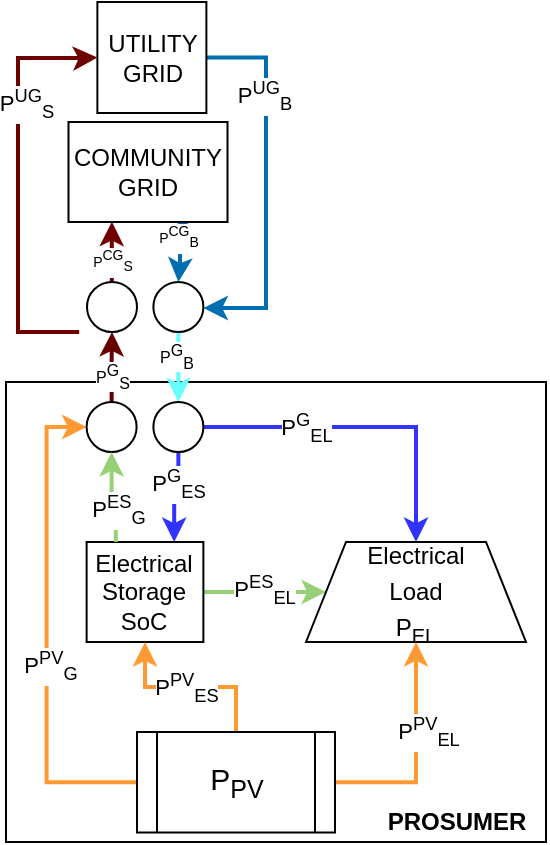 <mxfile version="14.7.7" type="github">
  <diagram id="bKmbKSy0-rXser7ZJCzn" name="Page-1">
    <mxGraphModel dx="865" dy="1556" grid="1" gridSize="10" guides="1" tooltips="1" connect="1" arrows="1" fold="1" page="1" pageScale="1" pageWidth="850" pageHeight="1100" math="0" shadow="0">
      <root>
        <mxCell id="0" />
        <mxCell id="1" parent="0" />
        <mxCell id="CBsjdet6Qtw0OJ5Jwnp9-1" value="" style="rounded=0;whiteSpace=wrap;html=1;" vertex="1" parent="1">
          <mxGeometry x="450" y="160" width="270" height="230" as="geometry" />
        </mxCell>
        <mxCell id="CBsjdet6Qtw0OJ5Jwnp9-2" style="edgeStyle=orthogonalEdgeStyle;rounded=0;orthogonalLoop=1;jettySize=auto;html=1;strokeColor=#66FFFF;exitX=0.5;exitY=1;exitDx=0;exitDy=0;strokeWidth=2;entryX=0.5;entryY=0;entryDx=0;entryDy=0;" edge="1" parent="1" source="CBsjdet6Qtw0OJ5Jwnp9-29" target="CBsjdet6Qtw0OJ5Jwnp9-22">
          <mxGeometry relative="1" as="geometry">
            <Array as="points">
              <mxPoint x="536" y="130" />
              <mxPoint x="536" y="130" />
            </Array>
            <mxPoint x="635" y="23" as="sourcePoint" />
            <mxPoint x="715" y="37" as="targetPoint" />
          </mxGeometry>
        </mxCell>
        <mxCell id="CBsjdet6Qtw0OJ5Jwnp9-3" value="P&lt;sup style=&quot;font-size: 8px;&quot;&gt;G&lt;/sup&gt;&lt;sub style=&quot;font-size: 8px;&quot;&gt;B&lt;/sub&gt;" style="edgeLabel;html=1;align=center;verticalAlign=middle;resizable=0;points=[];fontSize=8;" vertex="1" connectable="0" parent="CBsjdet6Qtw0OJ5Jwnp9-2">
          <mxGeometry x="-0.013" y="-1" relative="1" as="geometry">
            <mxPoint as="offset" />
          </mxGeometry>
        </mxCell>
        <mxCell id="CBsjdet6Qtw0OJ5Jwnp9-4" style="edgeStyle=orthogonalEdgeStyle;rounded=0;orthogonalLoop=1;jettySize=auto;html=1;fillColor=#1ba1e2;strokeColor=#006EAF;strokeWidth=2;entryX=1;entryY=0.5;entryDx=0;entryDy=0;exitX=1;exitY=0.5;exitDx=0;exitDy=0;" edge="1" parent="1" source="CBsjdet6Qtw0OJ5Jwnp9-6" target="CBsjdet6Qtw0OJ5Jwnp9-29">
          <mxGeometry relative="1" as="geometry">
            <mxPoint x="640" y="93" as="targetPoint" />
            <Array as="points">
              <mxPoint x="580" y="-2" />
              <mxPoint x="580" y="123" />
              <mxPoint x="549" y="123" />
            </Array>
          </mxGeometry>
        </mxCell>
        <mxCell id="CBsjdet6Qtw0OJ5Jwnp9-5" value="P&lt;sup&gt;UG&lt;/sup&gt;&lt;sub&gt;B&lt;/sub&gt;" style="edgeLabel;html=1;align=center;verticalAlign=middle;resizable=0;points=[];" vertex="1" connectable="0" parent="CBsjdet6Qtw0OJ5Jwnp9-4">
          <mxGeometry x="-0.65" y="-1" relative="1" as="geometry">
            <mxPoint y="16" as="offset" />
          </mxGeometry>
        </mxCell>
        <mxCell id="CBsjdet6Qtw0OJ5Jwnp9-6" value="UTILITY&lt;br&gt;GRID" style="rounded=0;whiteSpace=wrap;html=1;fontSize=12;" vertex="1" parent="1">
          <mxGeometry x="495.69" y="-30" width="54.5" height="55.5" as="geometry" />
        </mxCell>
        <mxCell id="CBsjdet6Qtw0OJ5Jwnp9-7" style="edgeStyle=orthogonalEdgeStyle;rounded=0;orthogonalLoop=1;jettySize=auto;html=1;exitX=1;exitY=0.5;exitDx=0;exitDy=0;strokeColor=#97D077;strokeWidth=2;entryX=0;entryY=0.5;entryDx=0;entryDy=0;" edge="1" parent="1" source="CBsjdet6Qtw0OJ5Jwnp9-9" target="CBsjdet6Qtw0OJ5Jwnp9-10">
          <mxGeometry relative="1" as="geometry">
            <Array as="points" />
          </mxGeometry>
        </mxCell>
        <mxCell id="CBsjdet6Qtw0OJ5Jwnp9-8" value="P&lt;sup&gt;ES&lt;/sup&gt;&lt;sub&gt;EL&lt;/sub&gt;" style="edgeLabel;html=1;align=center;verticalAlign=middle;resizable=0;points=[];" vertex="1" connectable="0" parent="CBsjdet6Qtw0OJ5Jwnp9-7">
          <mxGeometry x="-0.01" y="1" relative="1" as="geometry">
            <mxPoint as="offset" />
          </mxGeometry>
        </mxCell>
        <mxCell id="CBsjdet6Qtw0OJ5Jwnp9-9" value="Electrical Storage&lt;br&gt;SoC" style="rounded=0;whiteSpace=wrap;html=1;" vertex="1" parent="1">
          <mxGeometry x="490.31" y="240" width="58.38" height="50" as="geometry" />
        </mxCell>
        <mxCell id="CBsjdet6Qtw0OJ5Jwnp9-10" value="&lt;font style=&quot;font-size: 12px&quot;&gt;Electrical &lt;br&gt;Load&lt;br&gt;P&lt;sub&gt;EL&lt;/sub&gt;&lt;/font&gt;" style="shape=trapezoid;perimeter=trapezoidPerimeter;whiteSpace=wrap;html=1;fixedSize=1;fontSize=15;" vertex="1" parent="1">
          <mxGeometry x="600" y="240" width="110" height="50" as="geometry" />
        </mxCell>
        <mxCell id="CBsjdet6Qtw0OJ5Jwnp9-11" style="edgeStyle=orthogonalEdgeStyle;rounded=0;orthogonalLoop=1;jettySize=auto;html=1;exitX=0;exitY=0.5;exitDx=0;exitDy=0;entryX=0;entryY=0.5;entryDx=0;entryDy=0;strokeColor=#FF9933;strokeWidth=2;" edge="1" parent="1" source="CBsjdet6Qtw0OJ5Jwnp9-17" target="CBsjdet6Qtw0OJ5Jwnp9-25">
          <mxGeometry relative="1" as="geometry" />
        </mxCell>
        <mxCell id="CBsjdet6Qtw0OJ5Jwnp9-12" value="P&lt;sup&gt;PV&lt;/sup&gt;&lt;sub&gt;G&lt;/sub&gt;" style="edgeLabel;html=1;align=center;verticalAlign=middle;resizable=0;points=[];" vertex="1" connectable="0" parent="CBsjdet6Qtw0OJ5Jwnp9-11">
          <mxGeometry x="-0.144" y="-1" relative="1" as="geometry">
            <mxPoint as="offset" />
          </mxGeometry>
        </mxCell>
        <mxCell id="CBsjdet6Qtw0OJ5Jwnp9-13" style="edgeStyle=orthogonalEdgeStyle;rounded=0;orthogonalLoop=1;jettySize=auto;html=1;exitX=0.5;exitY=0;exitDx=0;exitDy=0;strokeColor=#FF9933;strokeWidth=2;entryX=0.5;entryY=1;entryDx=0;entryDy=0;" edge="1" parent="1" source="CBsjdet6Qtw0OJ5Jwnp9-17" target="CBsjdet6Qtw0OJ5Jwnp9-9">
          <mxGeometry relative="1" as="geometry">
            <Array as="points" />
            <mxPoint x="520" y="290" as="targetPoint" />
          </mxGeometry>
        </mxCell>
        <mxCell id="CBsjdet6Qtw0OJ5Jwnp9-14" value="P&lt;sup&gt;PV&lt;/sup&gt;&lt;sub&gt;ES&lt;/sub&gt;" style="edgeLabel;html=1;align=center;verticalAlign=middle;resizable=0;points=[];" vertex="1" connectable="0" parent="CBsjdet6Qtw0OJ5Jwnp9-13">
          <mxGeometry x="-0.174" relative="1" as="geometry">
            <mxPoint x="-10" as="offset" />
          </mxGeometry>
        </mxCell>
        <mxCell id="CBsjdet6Qtw0OJ5Jwnp9-15" style="edgeStyle=orthogonalEdgeStyle;rounded=0;orthogonalLoop=1;jettySize=auto;html=1;exitX=1;exitY=0.5;exitDx=0;exitDy=0;strokeColor=#FF9933;strokeWidth=2;entryX=0.5;entryY=1;entryDx=0;entryDy=0;" edge="1" parent="1" source="CBsjdet6Qtw0OJ5Jwnp9-17" target="CBsjdet6Qtw0OJ5Jwnp9-10">
          <mxGeometry relative="1" as="geometry">
            <mxPoint x="562" y="263" as="targetPoint" />
            <Array as="points" />
          </mxGeometry>
        </mxCell>
        <mxCell id="CBsjdet6Qtw0OJ5Jwnp9-16" value="P&lt;sup&gt;PV&lt;/sup&gt;&lt;sub&gt;EL&lt;/sub&gt;" style="edgeLabel;html=1;align=center;verticalAlign=middle;resizable=0;points=[];" vertex="1" connectable="0" parent="CBsjdet6Qtw0OJ5Jwnp9-15">
          <mxGeometry x="-0.317" y="-1" relative="1" as="geometry">
            <mxPoint x="8" y="-26" as="offset" />
          </mxGeometry>
        </mxCell>
        <mxCell id="CBsjdet6Qtw0OJ5Jwnp9-17" value="P&lt;sub&gt;PV&lt;/sub&gt;" style="shape=process;whiteSpace=wrap;html=1;backgroundOutline=1;fontSize=15;" vertex="1" parent="1">
          <mxGeometry x="515.5" y="335" width="99" height="50.25" as="geometry" />
        </mxCell>
        <mxCell id="CBsjdet6Qtw0OJ5Jwnp9-18" style="edgeStyle=orthogonalEdgeStyle;rounded=0;orthogonalLoop=1;jettySize=auto;html=1;strokeColor=#3333FF;strokeWidth=2;startArrow=none;exitX=1;exitY=0.5;exitDx=0;exitDy=0;entryX=0.5;entryY=0;entryDx=0;entryDy=0;" edge="1" parent="1" source="CBsjdet6Qtw0OJ5Jwnp9-22" target="CBsjdet6Qtw0OJ5Jwnp9-10">
          <mxGeometry relative="1" as="geometry">
            <Array as="points" />
            <mxPoint x="500" y="193" as="sourcePoint" />
          </mxGeometry>
        </mxCell>
        <mxCell id="CBsjdet6Qtw0OJ5Jwnp9-19" value="P&lt;sup&gt;G&lt;/sup&gt;&lt;sub&gt;EL&lt;/sub&gt;" style="edgeLabel;html=1;align=center;verticalAlign=middle;resizable=0;points=[];" vertex="1" connectable="0" parent="CBsjdet6Qtw0OJ5Jwnp9-18">
          <mxGeometry x="0.054" y="-1" relative="1" as="geometry">
            <mxPoint x="-35" y="-1" as="offset" />
          </mxGeometry>
        </mxCell>
        <mxCell id="CBsjdet6Qtw0OJ5Jwnp9-20" style="edgeStyle=orthogonalEdgeStyle;rounded=0;orthogonalLoop=1;jettySize=auto;html=1;exitX=0.5;exitY=1;exitDx=0;exitDy=0;strokeColor=#3333FF;strokeWidth=2;entryX=0.75;entryY=0;entryDx=0;entryDy=0;" edge="1" parent="1" source="CBsjdet6Qtw0OJ5Jwnp9-22" target="CBsjdet6Qtw0OJ5Jwnp9-9">
          <mxGeometry relative="1" as="geometry">
            <mxPoint x="365.5" y="299" as="targetPoint" />
          </mxGeometry>
        </mxCell>
        <mxCell id="CBsjdet6Qtw0OJ5Jwnp9-21" value="P&lt;sup&gt;G&lt;/sup&gt;&lt;sub&gt;ES&lt;/sub&gt;" style="edgeLabel;html=1;align=center;verticalAlign=middle;resizable=0;points=[];" vertex="1" connectable="0" parent="CBsjdet6Qtw0OJ5Jwnp9-20">
          <mxGeometry x="-0.324" relative="1" as="geometry">
            <mxPoint as="offset" />
          </mxGeometry>
        </mxCell>
        <mxCell id="CBsjdet6Qtw0OJ5Jwnp9-23" style="edgeStyle=orthogonalEdgeStyle;rounded=0;orthogonalLoop=1;jettySize=auto;html=1;strokeColor=#660000;entryX=0.5;entryY=1;entryDx=0;entryDy=0;strokeWidth=2;exitX=0.501;exitY=0;exitDx=0;exitDy=0;exitPerimeter=0;" edge="1" parent="1" source="CBsjdet6Qtw0OJ5Jwnp9-25" target="CBsjdet6Qtw0OJ5Jwnp9-34">
          <mxGeometry relative="1" as="geometry">
            <Array as="points">
              <mxPoint x="503" y="150" />
              <mxPoint x="503" y="125" />
            </Array>
            <mxPoint x="645" y="69" as="targetPoint" />
            <mxPoint x="720" y="80" as="sourcePoint" />
          </mxGeometry>
        </mxCell>
        <mxCell id="CBsjdet6Qtw0OJ5Jwnp9-24" value="P&lt;sup style=&quot;font-size: 8px;&quot;&gt;G&lt;/sup&gt;&lt;sub style=&quot;font-size: 8px;&quot;&gt;S&lt;/sub&gt;" style="edgeLabel;html=1;align=center;verticalAlign=middle;resizable=0;points=[];fontSize=8;" vertex="1" connectable="0" parent="CBsjdet6Qtw0OJ5Jwnp9-23">
          <mxGeometry x="-0.393" y="-1" relative="1" as="geometry">
            <mxPoint x="-1" y="-3" as="offset" />
          </mxGeometry>
        </mxCell>
        <mxCell id="CBsjdet6Qtw0OJ5Jwnp9-25" value="" style="ellipse;whiteSpace=wrap;html=1;aspect=fixed;" vertex="1" parent="1">
          <mxGeometry x="490.31" y="170" width="25" height="25" as="geometry" />
        </mxCell>
        <mxCell id="CBsjdet6Qtw0OJ5Jwnp9-26" style="edgeStyle=orthogonalEdgeStyle;rounded=0;orthogonalLoop=1;jettySize=auto;html=1;exitX=0.25;exitY=0;exitDx=0;exitDy=0;entryX=0.5;entryY=1;entryDx=0;entryDy=0;strokeColor=#97D077;strokeWidth=2;" edge="1" parent="1" source="CBsjdet6Qtw0OJ5Jwnp9-9" target="CBsjdet6Qtw0OJ5Jwnp9-25">
          <mxGeometry relative="1" as="geometry">
            <mxPoint x="322.5" y="299" as="sourcePoint" />
          </mxGeometry>
        </mxCell>
        <mxCell id="CBsjdet6Qtw0OJ5Jwnp9-27" value="P&lt;sup&gt;ES&lt;/sup&gt;&lt;sub&gt;G&lt;/sub&gt;" style="edgeLabel;html=1;align=center;verticalAlign=middle;resizable=0;points=[];" vertex="1" connectable="0" parent="CBsjdet6Qtw0OJ5Jwnp9-26">
          <mxGeometry x="-0.291" y="-1" relative="1" as="geometry">
            <mxPoint as="offset" />
          </mxGeometry>
        </mxCell>
        <mxCell id="CBsjdet6Qtw0OJ5Jwnp9-28" value="PROSUMER" style="text;html=1;align=center;verticalAlign=middle;resizable=0;points=[];autosize=1;fontStyle=1" vertex="1" parent="1">
          <mxGeometry x="630" y="370" width="90" height="20" as="geometry" />
        </mxCell>
        <mxCell id="CBsjdet6Qtw0OJ5Jwnp9-29" value="" style="ellipse;whiteSpace=wrap;html=1;aspect=fixed;" vertex="1" parent="1">
          <mxGeometry x="523.69" y="110" width="25" height="25" as="geometry" />
        </mxCell>
        <mxCell id="CBsjdet6Qtw0OJ5Jwnp9-30" style="edgeStyle=orthogonalEdgeStyle;rounded=0;orthogonalLoop=1;jettySize=auto;html=1;entryX=0.25;entryY=1;entryDx=0;entryDy=0;fillColor=#a20025;strokeColor=#6F0000;strokeWidth=2;" edge="1" parent="1">
          <mxGeometry relative="1" as="geometry">
            <mxPoint x="502.917" y="109.996" as="sourcePoint" />
            <mxPoint x="502.945" y="79.85" as="targetPoint" />
            <Array as="points">
              <mxPoint x="502.82" y="89.85" />
            </Array>
          </mxGeometry>
        </mxCell>
        <mxCell id="CBsjdet6Qtw0OJ5Jwnp9-31" value="P&lt;sup style=&quot;font-size: 7px;&quot;&gt;CG&lt;/sup&gt;&lt;sub style=&quot;font-size: 7px;&quot;&gt;S&lt;/sub&gt;" style="edgeLabel;html=1;align=center;verticalAlign=middle;resizable=0;points=[];fontSize=7;" vertex="1" connectable="0" parent="CBsjdet6Qtw0OJ5Jwnp9-30">
          <mxGeometry x="0.273" y="1" relative="1" as="geometry">
            <mxPoint x="1" y="9" as="offset" />
          </mxGeometry>
        </mxCell>
        <mxCell id="CBsjdet6Qtw0OJ5Jwnp9-32" style="edgeStyle=orthogonalEdgeStyle;rounded=0;orthogonalLoop=1;jettySize=auto;html=1;fillColor=#a20025;strokeColor=#6F0000;strokeWidth=2;exitX=0;exitY=0.5;exitDx=0;exitDy=0;entryX=0;entryY=0.5;entryDx=0;entryDy=0;" edge="1" parent="1" target="CBsjdet6Qtw0OJ5Jwnp9-6">
          <mxGeometry relative="1" as="geometry">
            <mxPoint x="486.6" y="134.95" as="sourcePoint" />
            <mxPoint x="490.29" y="-9.8" as="targetPoint" />
            <Array as="points">
              <mxPoint x="456" y="135" />
              <mxPoint x="456" y="-2" />
              <mxPoint x="490" y="-2" />
            </Array>
          </mxGeometry>
        </mxCell>
        <mxCell id="CBsjdet6Qtw0OJ5Jwnp9-33" value="P&lt;sup&gt;UG&lt;/sup&gt;&lt;sub&gt;S&lt;/sub&gt;" style="edgeLabel;html=1;align=center;verticalAlign=middle;resizable=0;points=[];" vertex="1" connectable="0" parent="CBsjdet6Qtw0OJ5Jwnp9-32">
          <mxGeometry x="0.004" y="2" relative="1" as="geometry">
            <mxPoint x="6" y="-41" as="offset" />
          </mxGeometry>
        </mxCell>
        <mxCell id="CBsjdet6Qtw0OJ5Jwnp9-34" value="" style="ellipse;whiteSpace=wrap;html=1;aspect=fixed;" vertex="1" parent="1">
          <mxGeometry x="490.5" y="110" width="25" height="25" as="geometry" />
        </mxCell>
        <mxCell id="CBsjdet6Qtw0OJ5Jwnp9-35" style="edgeStyle=orthogonalEdgeStyle;rounded=0;orthogonalLoop=1;jettySize=auto;html=1;entryX=0.5;entryY=0;entryDx=0;entryDy=0;fillColor=#1ba1e2;strokeColor=#006EAF;strokeWidth=2;exitX=0.75;exitY=1;exitDx=0;exitDy=0;" edge="1" parent="1" source="CBsjdet6Qtw0OJ5Jwnp9-37" target="CBsjdet6Qtw0OJ5Jwnp9-29">
          <mxGeometry relative="1" as="geometry">
            <Array as="points">
              <mxPoint x="537" y="100" />
              <mxPoint x="536" y="100" />
            </Array>
          </mxGeometry>
        </mxCell>
        <mxCell id="CBsjdet6Qtw0OJ5Jwnp9-36" value="P&lt;sup style=&quot;font-size: 7px;&quot;&gt;CG&lt;/sup&gt;&lt;sub style=&quot;font-size: 7px;&quot;&gt;B&lt;/sub&gt;" style="edgeLabel;html=1;align=center;verticalAlign=middle;resizable=0;points=[];fontSize=7;" vertex="1" connectable="0" parent="CBsjdet6Qtw0OJ5Jwnp9-35">
          <mxGeometry x="-0.293" y="-1" relative="1" as="geometry">
            <mxPoint y="-1" as="offset" />
          </mxGeometry>
        </mxCell>
        <mxCell id="CBsjdet6Qtw0OJ5Jwnp9-37" value="COMMUNITY&lt;br&gt;GRID" style="rounded=0;whiteSpace=wrap;html=1;fontSize=12;" vertex="1" parent="1">
          <mxGeometry x="481.25" y="30" width="79.5" height="50" as="geometry" />
        </mxCell>
        <mxCell id="CBsjdet6Qtw0OJ5Jwnp9-22" value="" style="ellipse;whiteSpace=wrap;html=1;aspect=fixed;" vertex="1" parent="1">
          <mxGeometry x="523.69" y="170" width="25" height="25" as="geometry" />
        </mxCell>
      </root>
    </mxGraphModel>
  </diagram>
</mxfile>
